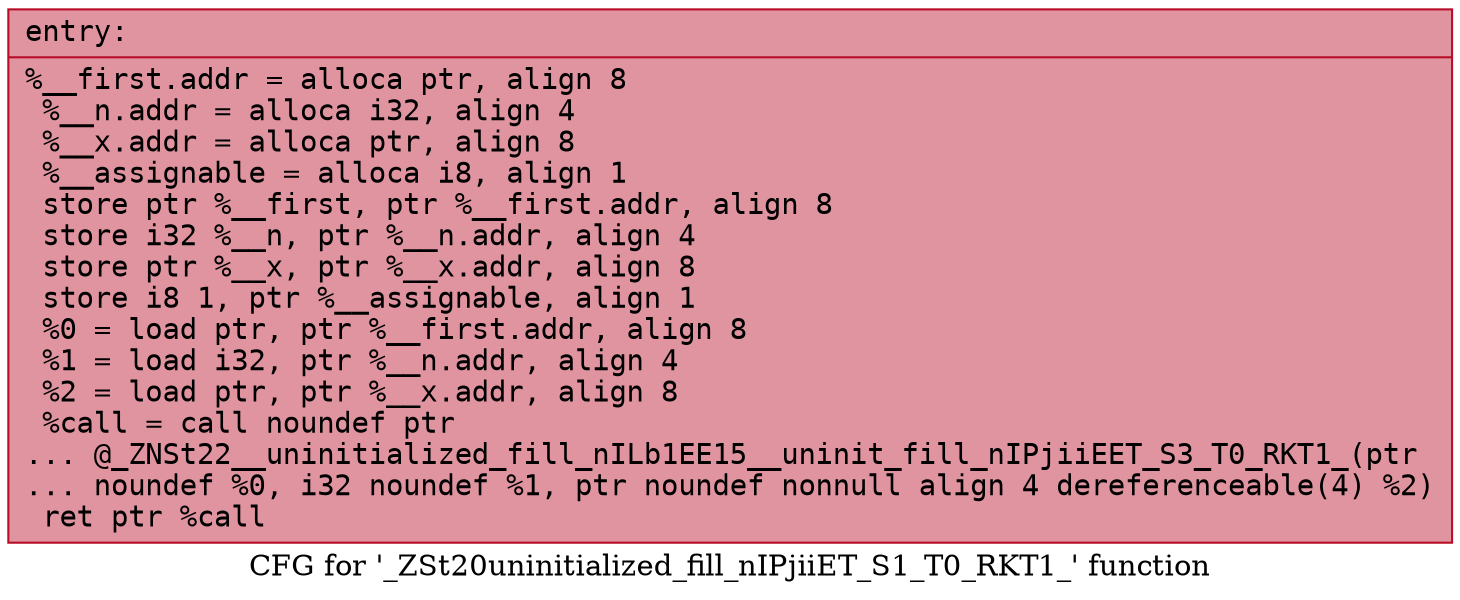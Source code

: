 digraph "CFG for '_ZSt20uninitialized_fill_nIPjiiET_S1_T0_RKT1_' function" {
	label="CFG for '_ZSt20uninitialized_fill_nIPjiiET_S1_T0_RKT1_' function";

	Node0x556bfec9ab10 [shape=record,color="#b70d28ff", style=filled, fillcolor="#b70d2870" fontname="Courier",label="{entry:\l|  %__first.addr = alloca ptr, align 8\l  %__n.addr = alloca i32, align 4\l  %__x.addr = alloca ptr, align 8\l  %__assignable = alloca i8, align 1\l  store ptr %__first, ptr %__first.addr, align 8\l  store i32 %__n, ptr %__n.addr, align 4\l  store ptr %__x, ptr %__x.addr, align 8\l  store i8 1, ptr %__assignable, align 1\l  %0 = load ptr, ptr %__first.addr, align 8\l  %1 = load i32, ptr %__n.addr, align 4\l  %2 = load ptr, ptr %__x.addr, align 8\l  %call = call noundef ptr\l... @_ZNSt22__uninitialized_fill_nILb1EE15__uninit_fill_nIPjiiEET_S3_T0_RKT1_(ptr\l... noundef %0, i32 noundef %1, ptr noundef nonnull align 4 dereferenceable(4) %2)\l  ret ptr %call\l}"];
}
